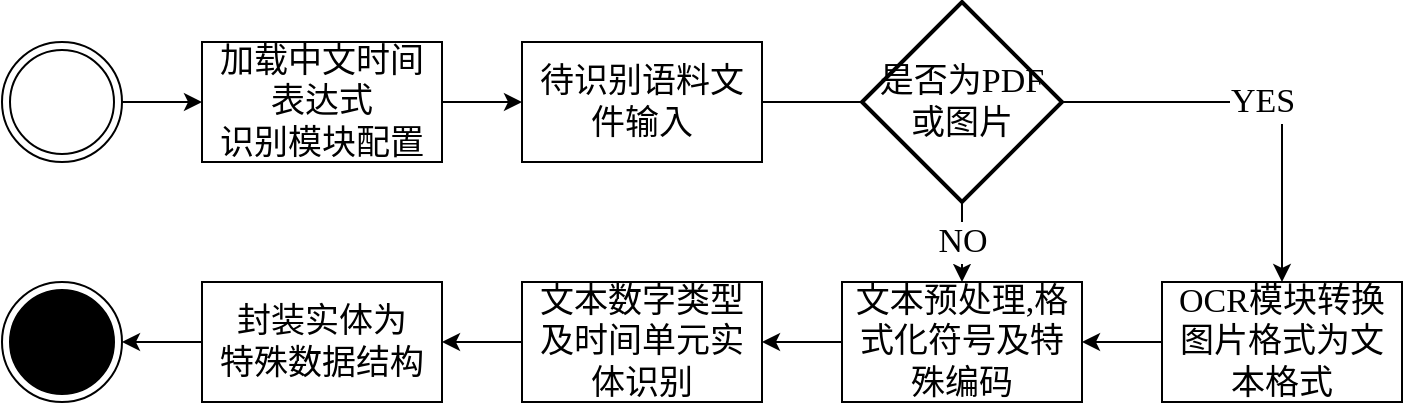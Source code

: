 <mxfile>
    <diagram id="q5uGrn9i8Ry42PboySO2" name="第 1 页">
        <mxGraphModel dx="1691" dy="1150" grid="1" gridSize="13" guides="1" tooltips="1" connect="1" arrows="1" fold="1" page="1" pageScale="1" pageWidth="827" pageHeight="1169" math="0" shadow="0">
            <root>
                <mxCell id="0"/>
                <mxCell id="1" parent="0"/>
                <mxCell id="5aeIm66AgHLa6kQMHjB2-3" style="edgeStyle=orthogonalEdgeStyle;rounded=0;orthogonalLoop=1;jettySize=auto;html=1;exitX=1;exitY=0.5;exitDx=0;exitDy=0;entryX=0;entryY=0.5;entryDx=0;entryDy=0;fontFamily=SimSun;fontSize=17;" parent="1" source="5aeIm66AgHLa6kQMHjB2-1" target="5aeIm66AgHLa6kQMHjB2-2" edge="1">
                    <mxGeometry relative="1" as="geometry">
                        <Array as="points">
                            <mxPoint x="110" y="200"/>
                            <mxPoint x="110" y="200"/>
                        </Array>
                    </mxGeometry>
                </mxCell>
                <mxCell id="5aeIm66AgHLa6kQMHjB2-1" value="" style="ellipse;shape=doubleEllipse;html=1;dashed=0;whitespace=wrap;aspect=fixed;fontFamily=SimSun;fontSize=17;" parent="1" vertex="1">
                    <mxGeometry x="60" y="170" width="60" height="60" as="geometry"/>
                </mxCell>
                <mxCell id="5aeIm66AgHLa6kQMHjB2-7" style="edgeStyle=orthogonalEdgeStyle;rounded=0;orthogonalLoop=1;jettySize=auto;html=1;exitX=1;exitY=0.5;exitDx=0;exitDy=0;entryX=0;entryY=0.5;entryDx=0;entryDy=0;fontFamily=SimSun;fontSize=17;" parent="1" source="5aeIm66AgHLa6kQMHjB2-2" target="5aeIm66AgHLa6kQMHjB2-5" edge="1">
                    <mxGeometry relative="1" as="geometry"/>
                </mxCell>
                <mxCell id="5aeIm66AgHLa6kQMHjB2-2" value="加载中文时间表达式&lt;br style=&quot;font-size: 17px;&quot;&gt;识别模块配置" style="rounded=0;whiteSpace=wrap;html=1;fontFamily=SimSun;fontSize=17;" parent="1" vertex="1">
                    <mxGeometry x="160" y="170" width="120" height="60" as="geometry"/>
                </mxCell>
                <mxCell id="5aeIm66AgHLa6kQMHjB2-9" style="edgeStyle=orthogonalEdgeStyle;rounded=0;orthogonalLoop=1;jettySize=auto;html=1;exitX=1;exitY=0.5;exitDx=0;exitDy=0;entryX=0;entryY=0.5;entryDx=0;entryDy=0;entryPerimeter=0;fontFamily=SimSun;fontSize=17;" parent="1" source="5aeIm66AgHLa6kQMHjB2-5" target="5aeIm66AgHLa6kQMHjB2-8" edge="1">
                    <mxGeometry relative="1" as="geometry">
                        <Array as="points">
                            <mxPoint x="520" y="200"/>
                            <mxPoint x="520" y="200"/>
                        </Array>
                    </mxGeometry>
                </mxCell>
                <mxCell id="5aeIm66AgHLa6kQMHjB2-5" value="待识别语料文件输入" style="rounded=0;whiteSpace=wrap;html=1;fontFamily=SimSun;fontSize=17;" parent="1" vertex="1">
                    <mxGeometry x="320" y="170" width="120" height="60" as="geometry"/>
                </mxCell>
                <mxCell id="5aeIm66AgHLa6kQMHjB2-11" value="YES" style="edgeStyle=orthogonalEdgeStyle;rounded=0;orthogonalLoop=1;jettySize=auto;html=1;exitX=1;exitY=0.5;exitDx=0;exitDy=0;exitPerimeter=0;entryX=0.5;entryY=0;entryDx=0;entryDy=0;fontFamily=SimSun;fontSize=17;" parent="1" source="5aeIm66AgHLa6kQMHjB2-8" target="5aeIm66AgHLa6kQMHjB2-10" edge="1">
                    <mxGeometry relative="1" as="geometry"/>
                </mxCell>
                <mxCell id="5aeIm66AgHLa6kQMHjB2-13" value="NO" style="edgeStyle=orthogonalEdgeStyle;rounded=0;orthogonalLoop=1;jettySize=auto;html=1;entryX=0.5;entryY=0;entryDx=0;entryDy=0;exitX=0.5;exitY=1;exitDx=0;exitDy=0;exitPerimeter=0;fontFamily=SimSun;fontSize=17;" parent="1" source="5aeIm66AgHLa6kQMHjB2-8" target="5aeIm66AgHLa6kQMHjB2-12" edge="1">
                    <mxGeometry relative="1" as="geometry">
                        <mxPoint x="490" y="260" as="sourcePoint"/>
                    </mxGeometry>
                </mxCell>
                <mxCell id="5aeIm66AgHLa6kQMHjB2-8" value="是否为PDF&lt;br style=&quot;font-size: 17px&quot;&gt;或图片" style="strokeWidth=2;html=1;shape=mxgraph.flowchart.decision;whiteSpace=wrap;fontFamily=SimSun;fontSize=17;" parent="1" vertex="1">
                    <mxGeometry x="490" y="150" width="100" height="100" as="geometry"/>
                </mxCell>
                <mxCell id="5aeIm66AgHLa6kQMHjB2-14" style="edgeStyle=orthogonalEdgeStyle;rounded=0;orthogonalLoop=1;jettySize=auto;html=1;exitX=0;exitY=0.5;exitDx=0;exitDy=0;entryX=1;entryY=0.5;entryDx=0;entryDy=0;fontFamily=SimSun;fontSize=17;" parent="1" source="5aeIm66AgHLa6kQMHjB2-10" target="5aeIm66AgHLa6kQMHjB2-12" edge="1">
                    <mxGeometry relative="1" as="geometry">
                        <Array as="points">
                            <mxPoint x="640" y="320"/>
                        </Array>
                    </mxGeometry>
                </mxCell>
                <mxCell id="5aeIm66AgHLa6kQMHjB2-10" value="OCR模块转换&lt;br style=&quot;font-size: 17px;&quot;&gt;图片格式为文本格式" style="rounded=0;whiteSpace=wrap;html=1;fontFamily=SimSun;fontSize=17;" parent="1" vertex="1">
                    <mxGeometry x="640" y="290" width="120" height="60" as="geometry"/>
                </mxCell>
                <mxCell id="5aeIm66AgHLa6kQMHjB2-20" style="edgeStyle=orthogonalEdgeStyle;rounded=0;orthogonalLoop=1;jettySize=auto;html=1;exitX=0;exitY=0.5;exitDx=0;exitDy=0;entryX=1;entryY=0.5;entryDx=0;entryDy=0;fontFamily=SimSun;fontSize=17;" parent="1" source="5aeIm66AgHLa6kQMHjB2-12" target="5aeIm66AgHLa6kQMHjB2-15" edge="1">
                    <mxGeometry relative="1" as="geometry"/>
                </mxCell>
                <mxCell id="5aeIm66AgHLa6kQMHjB2-12" value="文本预处理,格式化符号及特殊编码" style="rounded=0;whiteSpace=wrap;html=1;fontFamily=SimSun;fontSize=17;" parent="1" vertex="1">
                    <mxGeometry x="480" y="290" width="120" height="60" as="geometry"/>
                </mxCell>
                <mxCell id="5aeIm66AgHLa6kQMHjB2-21" style="edgeStyle=orthogonalEdgeStyle;rounded=0;orthogonalLoop=1;jettySize=auto;html=1;entryX=1;entryY=0.5;entryDx=0;entryDy=0;fontFamily=SimSun;fontSize=17;" parent="1" source="5aeIm66AgHLa6kQMHjB2-15" target="5aeIm66AgHLa6kQMHjB2-16" edge="1">
                    <mxGeometry relative="1" as="geometry"/>
                </mxCell>
                <mxCell id="5aeIm66AgHLa6kQMHjB2-15" value="文本数字类型&lt;br style=&quot;font-size: 17px;&quot;&gt;及时间单元实体识别" style="rounded=0;whiteSpace=wrap;html=1;fontFamily=SimSun;fontSize=17;" parent="1" vertex="1">
                    <mxGeometry x="320" y="290" width="120" height="60" as="geometry"/>
                </mxCell>
                <mxCell id="5aeIm66AgHLa6kQMHjB2-19" style="edgeStyle=orthogonalEdgeStyle;rounded=0;orthogonalLoop=1;jettySize=auto;html=1;exitX=0;exitY=0.5;exitDx=0;exitDy=0;entryX=1;entryY=0.5;entryDx=0;entryDy=0;fontFamily=SimSun;fontSize=17;" parent="1" source="5aeIm66AgHLa6kQMHjB2-16" target="5aeIm66AgHLa6kQMHjB2-18" edge="1">
                    <mxGeometry relative="1" as="geometry"/>
                </mxCell>
                <mxCell id="5aeIm66AgHLa6kQMHjB2-16" value="封装实体为&lt;br style=&quot;font-size: 17px;&quot;&gt;特殊数据结构" style="rounded=0;whiteSpace=wrap;html=1;fontFamily=SimSun;fontSize=17;" parent="1" vertex="1">
                    <mxGeometry x="160" y="290" width="120" height="60" as="geometry"/>
                </mxCell>
                <mxCell id="5aeIm66AgHLa6kQMHjB2-18" value="" style="ellipse;html=1;shape=endState;fillColor=#000000;strokeColor=#000000;fontFamily=SimSun;fontSize=17;" parent="1" vertex="1">
                    <mxGeometry x="60" y="290" width="60" height="60" as="geometry"/>
                </mxCell>
            </root>
        </mxGraphModel>
    </diagram>
</mxfile>